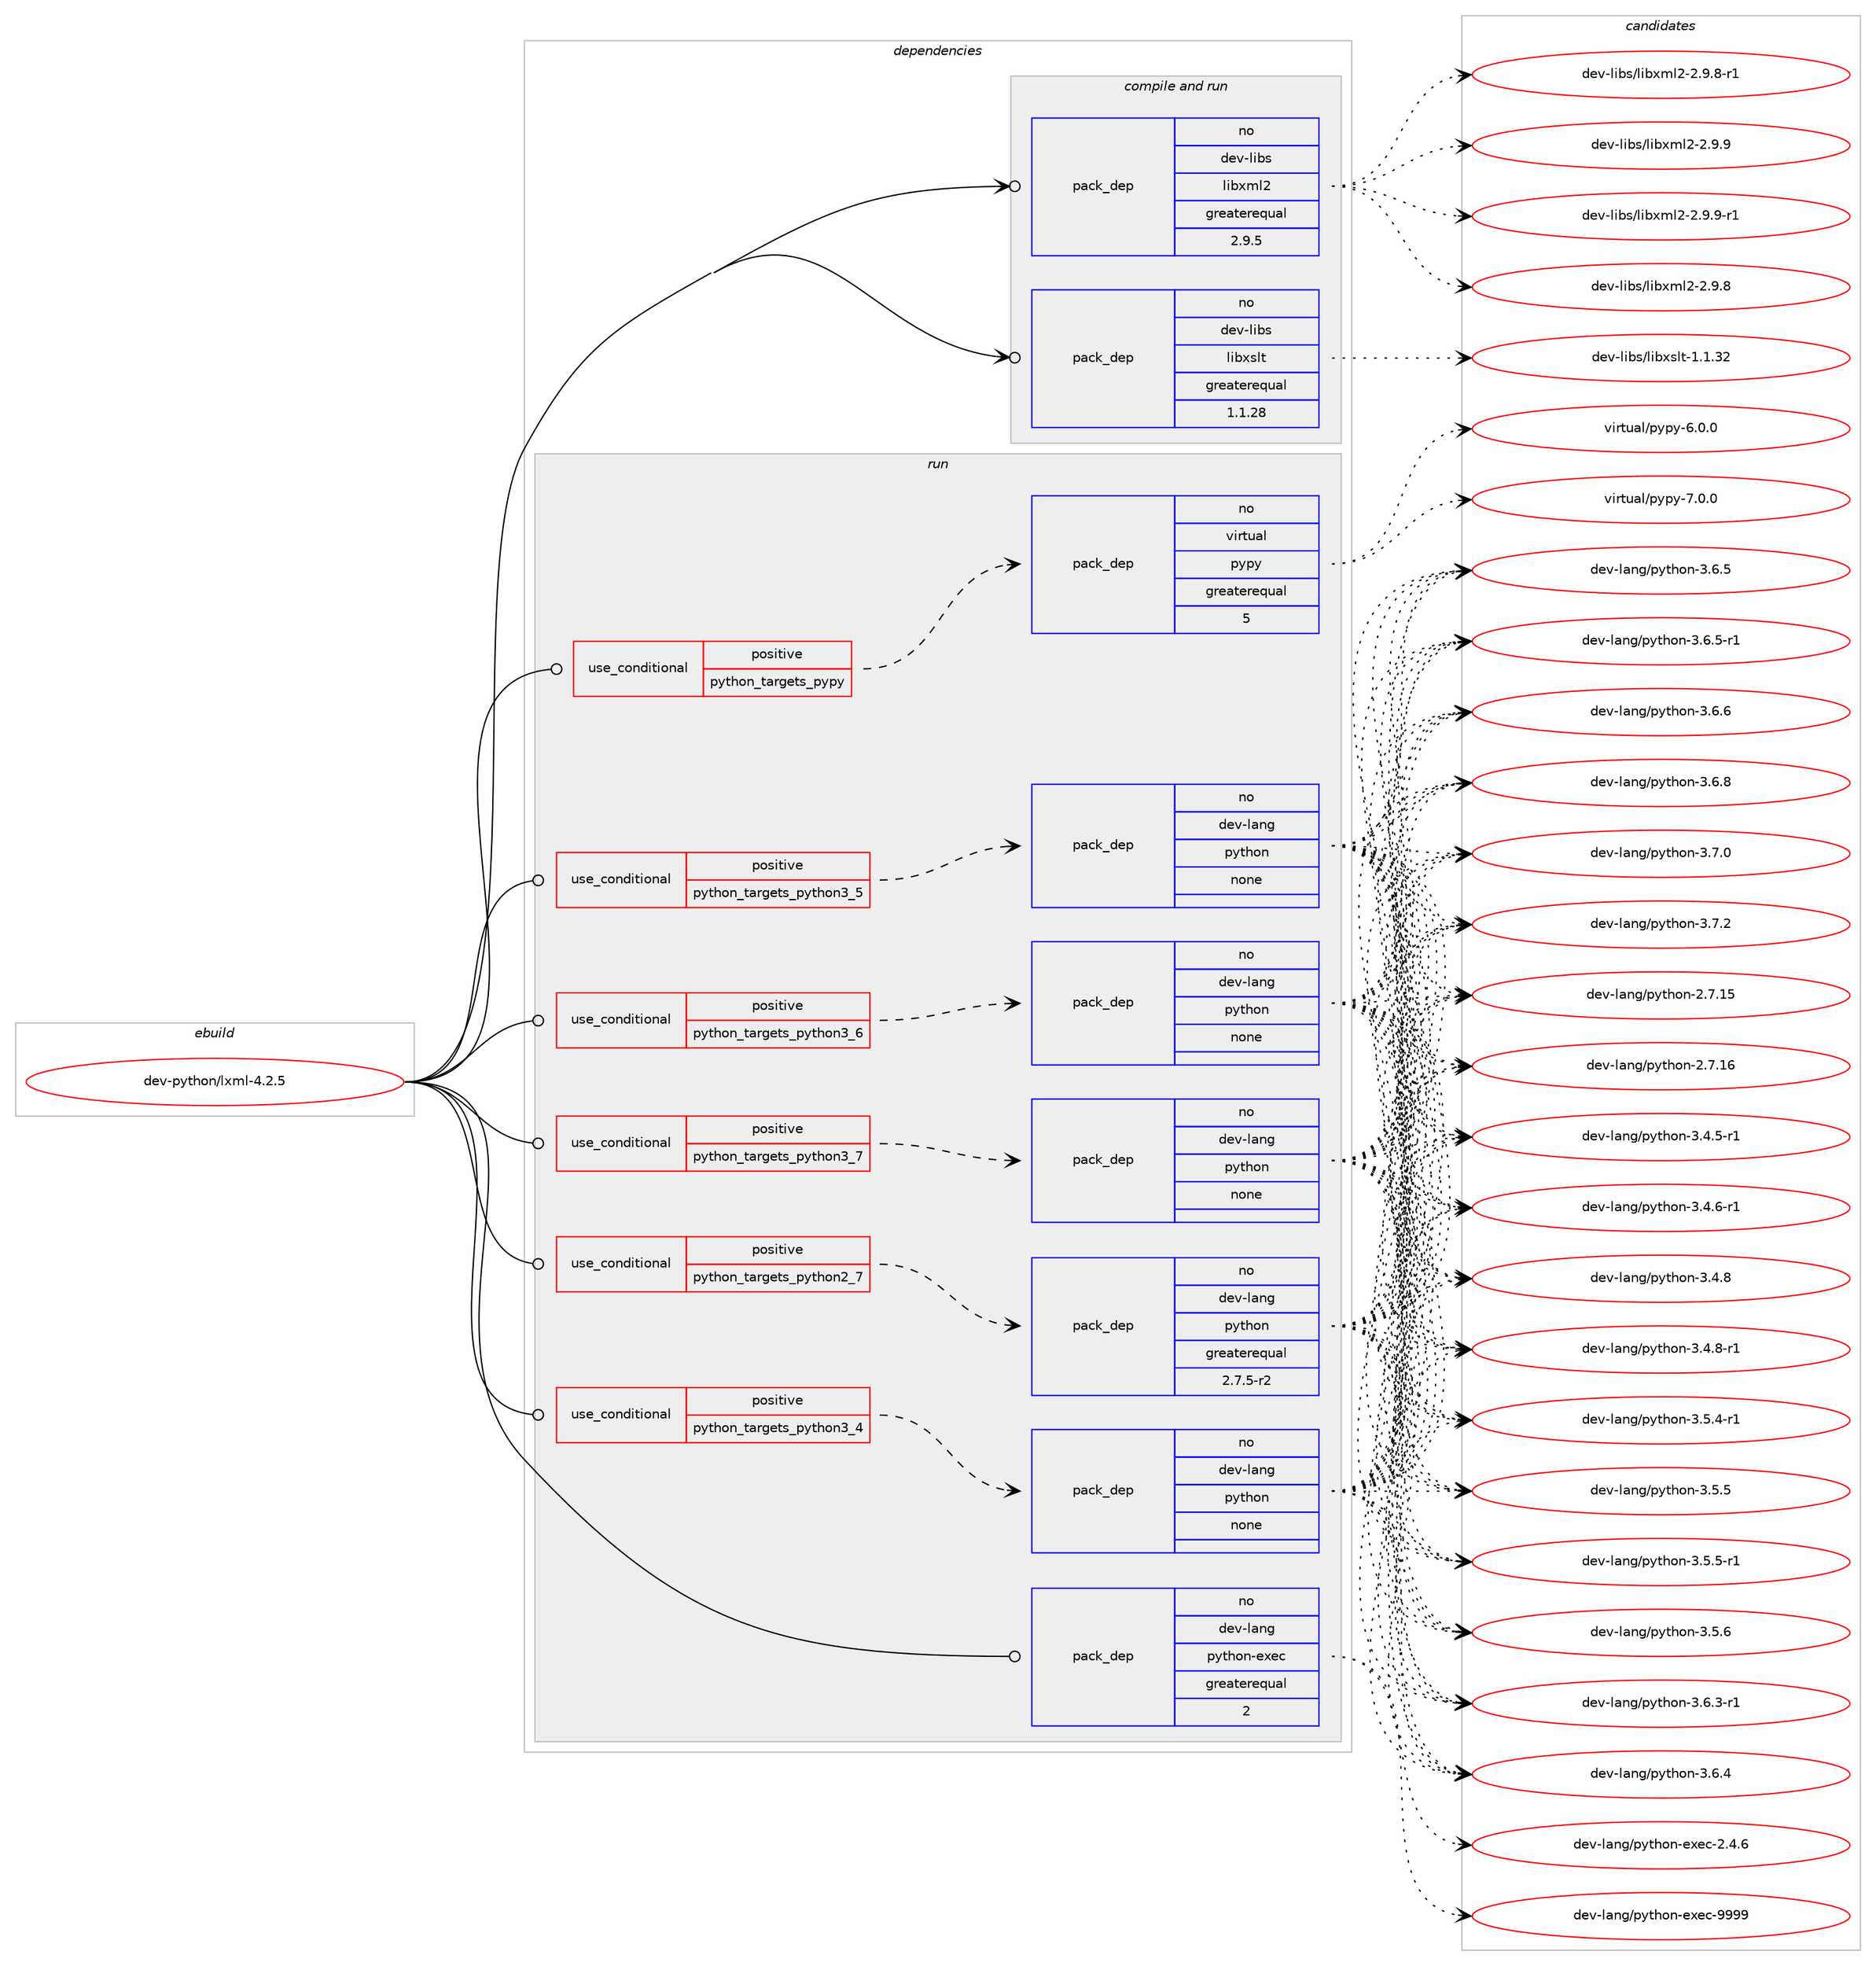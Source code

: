 digraph prolog {

# *************
# Graph options
# *************

newrank=true;
concentrate=true;
compound=true;
graph [rankdir=LR,fontname=Helvetica,fontsize=10,ranksep=1.5];#, ranksep=2.5, nodesep=0.2];
edge  [arrowhead=vee];
node  [fontname=Helvetica,fontsize=10];

# **********
# The ebuild
# **********

subgraph cluster_leftcol {
color=gray;
rank=same;
label=<<i>ebuild</i>>;
id [label="dev-python/lxml-4.2.5", color=red, width=4, href="../dev-python/lxml-4.2.5.svg"];
}

# ****************
# The dependencies
# ****************

subgraph cluster_midcol {
color=gray;
label=<<i>dependencies</i>>;
subgraph cluster_compile {
fillcolor="#eeeeee";
style=filled;
label=<<i>compile</i>>;
}
subgraph cluster_compileandrun {
fillcolor="#eeeeee";
style=filled;
label=<<i>compile and run</i>>;
subgraph pack1017382 {
dependency1417764 [label=<<TABLE BORDER="0" CELLBORDER="1" CELLSPACING="0" CELLPADDING="4" WIDTH="220"><TR><TD ROWSPAN="6" CELLPADDING="30">pack_dep</TD></TR><TR><TD WIDTH="110">no</TD></TR><TR><TD>dev-libs</TD></TR><TR><TD>libxml2</TD></TR><TR><TD>greaterequal</TD></TR><TR><TD>2.9.5</TD></TR></TABLE>>, shape=none, color=blue];
}
id:e -> dependency1417764:w [weight=20,style="solid",arrowhead="odotvee"];
subgraph pack1017383 {
dependency1417765 [label=<<TABLE BORDER="0" CELLBORDER="1" CELLSPACING="0" CELLPADDING="4" WIDTH="220"><TR><TD ROWSPAN="6" CELLPADDING="30">pack_dep</TD></TR><TR><TD WIDTH="110">no</TD></TR><TR><TD>dev-libs</TD></TR><TR><TD>libxslt</TD></TR><TR><TD>greaterequal</TD></TR><TR><TD>1.1.28</TD></TR></TABLE>>, shape=none, color=blue];
}
id:e -> dependency1417765:w [weight=20,style="solid",arrowhead="odotvee"];
}
subgraph cluster_run {
fillcolor="#eeeeee";
style=filled;
label=<<i>run</i>>;
subgraph cond377109 {
dependency1417766 [label=<<TABLE BORDER="0" CELLBORDER="1" CELLSPACING="0" CELLPADDING="4"><TR><TD ROWSPAN="3" CELLPADDING="10">use_conditional</TD></TR><TR><TD>positive</TD></TR><TR><TD>python_targets_pypy</TD></TR></TABLE>>, shape=none, color=red];
subgraph pack1017384 {
dependency1417767 [label=<<TABLE BORDER="0" CELLBORDER="1" CELLSPACING="0" CELLPADDING="4" WIDTH="220"><TR><TD ROWSPAN="6" CELLPADDING="30">pack_dep</TD></TR><TR><TD WIDTH="110">no</TD></TR><TR><TD>virtual</TD></TR><TR><TD>pypy</TD></TR><TR><TD>greaterequal</TD></TR><TR><TD>5</TD></TR></TABLE>>, shape=none, color=blue];
}
dependency1417766:e -> dependency1417767:w [weight=20,style="dashed",arrowhead="vee"];
}
id:e -> dependency1417766:w [weight=20,style="solid",arrowhead="odot"];
subgraph cond377110 {
dependency1417768 [label=<<TABLE BORDER="0" CELLBORDER="1" CELLSPACING="0" CELLPADDING="4"><TR><TD ROWSPAN="3" CELLPADDING="10">use_conditional</TD></TR><TR><TD>positive</TD></TR><TR><TD>python_targets_python2_7</TD></TR></TABLE>>, shape=none, color=red];
subgraph pack1017385 {
dependency1417769 [label=<<TABLE BORDER="0" CELLBORDER="1" CELLSPACING="0" CELLPADDING="4" WIDTH="220"><TR><TD ROWSPAN="6" CELLPADDING="30">pack_dep</TD></TR><TR><TD WIDTH="110">no</TD></TR><TR><TD>dev-lang</TD></TR><TR><TD>python</TD></TR><TR><TD>greaterequal</TD></TR><TR><TD>2.7.5-r2</TD></TR></TABLE>>, shape=none, color=blue];
}
dependency1417768:e -> dependency1417769:w [weight=20,style="dashed",arrowhead="vee"];
}
id:e -> dependency1417768:w [weight=20,style="solid",arrowhead="odot"];
subgraph cond377111 {
dependency1417770 [label=<<TABLE BORDER="0" CELLBORDER="1" CELLSPACING="0" CELLPADDING="4"><TR><TD ROWSPAN="3" CELLPADDING="10">use_conditional</TD></TR><TR><TD>positive</TD></TR><TR><TD>python_targets_python3_4</TD></TR></TABLE>>, shape=none, color=red];
subgraph pack1017386 {
dependency1417771 [label=<<TABLE BORDER="0" CELLBORDER="1" CELLSPACING="0" CELLPADDING="4" WIDTH="220"><TR><TD ROWSPAN="6" CELLPADDING="30">pack_dep</TD></TR><TR><TD WIDTH="110">no</TD></TR><TR><TD>dev-lang</TD></TR><TR><TD>python</TD></TR><TR><TD>none</TD></TR><TR><TD></TD></TR></TABLE>>, shape=none, color=blue];
}
dependency1417770:e -> dependency1417771:w [weight=20,style="dashed",arrowhead="vee"];
}
id:e -> dependency1417770:w [weight=20,style="solid",arrowhead="odot"];
subgraph cond377112 {
dependency1417772 [label=<<TABLE BORDER="0" CELLBORDER="1" CELLSPACING="0" CELLPADDING="4"><TR><TD ROWSPAN="3" CELLPADDING="10">use_conditional</TD></TR><TR><TD>positive</TD></TR><TR><TD>python_targets_python3_5</TD></TR></TABLE>>, shape=none, color=red];
subgraph pack1017387 {
dependency1417773 [label=<<TABLE BORDER="0" CELLBORDER="1" CELLSPACING="0" CELLPADDING="4" WIDTH="220"><TR><TD ROWSPAN="6" CELLPADDING="30">pack_dep</TD></TR><TR><TD WIDTH="110">no</TD></TR><TR><TD>dev-lang</TD></TR><TR><TD>python</TD></TR><TR><TD>none</TD></TR><TR><TD></TD></TR></TABLE>>, shape=none, color=blue];
}
dependency1417772:e -> dependency1417773:w [weight=20,style="dashed",arrowhead="vee"];
}
id:e -> dependency1417772:w [weight=20,style="solid",arrowhead="odot"];
subgraph cond377113 {
dependency1417774 [label=<<TABLE BORDER="0" CELLBORDER="1" CELLSPACING="0" CELLPADDING="4"><TR><TD ROWSPAN="3" CELLPADDING="10">use_conditional</TD></TR><TR><TD>positive</TD></TR><TR><TD>python_targets_python3_6</TD></TR></TABLE>>, shape=none, color=red];
subgraph pack1017388 {
dependency1417775 [label=<<TABLE BORDER="0" CELLBORDER="1" CELLSPACING="0" CELLPADDING="4" WIDTH="220"><TR><TD ROWSPAN="6" CELLPADDING="30">pack_dep</TD></TR><TR><TD WIDTH="110">no</TD></TR><TR><TD>dev-lang</TD></TR><TR><TD>python</TD></TR><TR><TD>none</TD></TR><TR><TD></TD></TR></TABLE>>, shape=none, color=blue];
}
dependency1417774:e -> dependency1417775:w [weight=20,style="dashed",arrowhead="vee"];
}
id:e -> dependency1417774:w [weight=20,style="solid",arrowhead="odot"];
subgraph cond377114 {
dependency1417776 [label=<<TABLE BORDER="0" CELLBORDER="1" CELLSPACING="0" CELLPADDING="4"><TR><TD ROWSPAN="3" CELLPADDING="10">use_conditional</TD></TR><TR><TD>positive</TD></TR><TR><TD>python_targets_python3_7</TD></TR></TABLE>>, shape=none, color=red];
subgraph pack1017389 {
dependency1417777 [label=<<TABLE BORDER="0" CELLBORDER="1" CELLSPACING="0" CELLPADDING="4" WIDTH="220"><TR><TD ROWSPAN="6" CELLPADDING="30">pack_dep</TD></TR><TR><TD WIDTH="110">no</TD></TR><TR><TD>dev-lang</TD></TR><TR><TD>python</TD></TR><TR><TD>none</TD></TR><TR><TD></TD></TR></TABLE>>, shape=none, color=blue];
}
dependency1417776:e -> dependency1417777:w [weight=20,style="dashed",arrowhead="vee"];
}
id:e -> dependency1417776:w [weight=20,style="solid",arrowhead="odot"];
subgraph pack1017390 {
dependency1417778 [label=<<TABLE BORDER="0" CELLBORDER="1" CELLSPACING="0" CELLPADDING="4" WIDTH="220"><TR><TD ROWSPAN="6" CELLPADDING="30">pack_dep</TD></TR><TR><TD WIDTH="110">no</TD></TR><TR><TD>dev-lang</TD></TR><TR><TD>python-exec</TD></TR><TR><TD>greaterequal</TD></TR><TR><TD>2</TD></TR></TABLE>>, shape=none, color=blue];
}
id:e -> dependency1417778:w [weight=20,style="solid",arrowhead="odot"];
}
}

# **************
# The candidates
# **************

subgraph cluster_choices {
rank=same;
color=gray;
label=<<i>candidates</i>>;

subgraph choice1017382 {
color=black;
nodesep=1;
choice1001011184510810598115471081059812010910850455046574656 [label="dev-libs/libxml2-2.9.8", color=red, width=4,href="../dev-libs/libxml2-2.9.8.svg"];
choice10010111845108105981154710810598120109108504550465746564511449 [label="dev-libs/libxml2-2.9.8-r1", color=red, width=4,href="../dev-libs/libxml2-2.9.8-r1.svg"];
choice1001011184510810598115471081059812010910850455046574657 [label="dev-libs/libxml2-2.9.9", color=red, width=4,href="../dev-libs/libxml2-2.9.9.svg"];
choice10010111845108105981154710810598120109108504550465746574511449 [label="dev-libs/libxml2-2.9.9-r1", color=red, width=4,href="../dev-libs/libxml2-2.9.9-r1.svg"];
dependency1417764:e -> choice1001011184510810598115471081059812010910850455046574656:w [style=dotted,weight="100"];
dependency1417764:e -> choice10010111845108105981154710810598120109108504550465746564511449:w [style=dotted,weight="100"];
dependency1417764:e -> choice1001011184510810598115471081059812010910850455046574657:w [style=dotted,weight="100"];
dependency1417764:e -> choice10010111845108105981154710810598120109108504550465746574511449:w [style=dotted,weight="100"];
}
subgraph choice1017383 {
color=black;
nodesep=1;
choice1001011184510810598115471081059812011510811645494649465150 [label="dev-libs/libxslt-1.1.32", color=red, width=4,href="../dev-libs/libxslt-1.1.32.svg"];
dependency1417765:e -> choice1001011184510810598115471081059812011510811645494649465150:w [style=dotted,weight="100"];
}
subgraph choice1017384 {
color=black;
nodesep=1;
choice1181051141161179710847112121112121455446484648 [label="virtual/pypy-6.0.0", color=red, width=4,href="../virtual/pypy-6.0.0.svg"];
choice1181051141161179710847112121112121455546484648 [label="virtual/pypy-7.0.0", color=red, width=4,href="../virtual/pypy-7.0.0.svg"];
dependency1417767:e -> choice1181051141161179710847112121112121455446484648:w [style=dotted,weight="100"];
dependency1417767:e -> choice1181051141161179710847112121112121455546484648:w [style=dotted,weight="100"];
}
subgraph choice1017385 {
color=black;
nodesep=1;
choice10010111845108971101034711212111610411111045504655464953 [label="dev-lang/python-2.7.15", color=red, width=4,href="../dev-lang/python-2.7.15.svg"];
choice10010111845108971101034711212111610411111045504655464954 [label="dev-lang/python-2.7.16", color=red, width=4,href="../dev-lang/python-2.7.16.svg"];
choice1001011184510897110103471121211161041111104551465246534511449 [label="dev-lang/python-3.4.5-r1", color=red, width=4,href="../dev-lang/python-3.4.5-r1.svg"];
choice1001011184510897110103471121211161041111104551465246544511449 [label="dev-lang/python-3.4.6-r1", color=red, width=4,href="../dev-lang/python-3.4.6-r1.svg"];
choice100101118451089711010347112121116104111110455146524656 [label="dev-lang/python-3.4.8", color=red, width=4,href="../dev-lang/python-3.4.8.svg"];
choice1001011184510897110103471121211161041111104551465246564511449 [label="dev-lang/python-3.4.8-r1", color=red, width=4,href="../dev-lang/python-3.4.8-r1.svg"];
choice1001011184510897110103471121211161041111104551465346524511449 [label="dev-lang/python-3.5.4-r1", color=red, width=4,href="../dev-lang/python-3.5.4-r1.svg"];
choice100101118451089711010347112121116104111110455146534653 [label="dev-lang/python-3.5.5", color=red, width=4,href="../dev-lang/python-3.5.5.svg"];
choice1001011184510897110103471121211161041111104551465346534511449 [label="dev-lang/python-3.5.5-r1", color=red, width=4,href="../dev-lang/python-3.5.5-r1.svg"];
choice100101118451089711010347112121116104111110455146534654 [label="dev-lang/python-3.5.6", color=red, width=4,href="../dev-lang/python-3.5.6.svg"];
choice1001011184510897110103471121211161041111104551465446514511449 [label="dev-lang/python-3.6.3-r1", color=red, width=4,href="../dev-lang/python-3.6.3-r1.svg"];
choice100101118451089711010347112121116104111110455146544652 [label="dev-lang/python-3.6.4", color=red, width=4,href="../dev-lang/python-3.6.4.svg"];
choice100101118451089711010347112121116104111110455146544653 [label="dev-lang/python-3.6.5", color=red, width=4,href="../dev-lang/python-3.6.5.svg"];
choice1001011184510897110103471121211161041111104551465446534511449 [label="dev-lang/python-3.6.5-r1", color=red, width=4,href="../dev-lang/python-3.6.5-r1.svg"];
choice100101118451089711010347112121116104111110455146544654 [label="dev-lang/python-3.6.6", color=red, width=4,href="../dev-lang/python-3.6.6.svg"];
choice100101118451089711010347112121116104111110455146544656 [label="dev-lang/python-3.6.8", color=red, width=4,href="../dev-lang/python-3.6.8.svg"];
choice100101118451089711010347112121116104111110455146554648 [label="dev-lang/python-3.7.0", color=red, width=4,href="../dev-lang/python-3.7.0.svg"];
choice100101118451089711010347112121116104111110455146554650 [label="dev-lang/python-3.7.2", color=red, width=4,href="../dev-lang/python-3.7.2.svg"];
dependency1417769:e -> choice10010111845108971101034711212111610411111045504655464953:w [style=dotted,weight="100"];
dependency1417769:e -> choice10010111845108971101034711212111610411111045504655464954:w [style=dotted,weight="100"];
dependency1417769:e -> choice1001011184510897110103471121211161041111104551465246534511449:w [style=dotted,weight="100"];
dependency1417769:e -> choice1001011184510897110103471121211161041111104551465246544511449:w [style=dotted,weight="100"];
dependency1417769:e -> choice100101118451089711010347112121116104111110455146524656:w [style=dotted,weight="100"];
dependency1417769:e -> choice1001011184510897110103471121211161041111104551465246564511449:w [style=dotted,weight="100"];
dependency1417769:e -> choice1001011184510897110103471121211161041111104551465346524511449:w [style=dotted,weight="100"];
dependency1417769:e -> choice100101118451089711010347112121116104111110455146534653:w [style=dotted,weight="100"];
dependency1417769:e -> choice1001011184510897110103471121211161041111104551465346534511449:w [style=dotted,weight="100"];
dependency1417769:e -> choice100101118451089711010347112121116104111110455146534654:w [style=dotted,weight="100"];
dependency1417769:e -> choice1001011184510897110103471121211161041111104551465446514511449:w [style=dotted,weight="100"];
dependency1417769:e -> choice100101118451089711010347112121116104111110455146544652:w [style=dotted,weight="100"];
dependency1417769:e -> choice100101118451089711010347112121116104111110455146544653:w [style=dotted,weight="100"];
dependency1417769:e -> choice1001011184510897110103471121211161041111104551465446534511449:w [style=dotted,weight="100"];
dependency1417769:e -> choice100101118451089711010347112121116104111110455146544654:w [style=dotted,weight="100"];
dependency1417769:e -> choice100101118451089711010347112121116104111110455146544656:w [style=dotted,weight="100"];
dependency1417769:e -> choice100101118451089711010347112121116104111110455146554648:w [style=dotted,weight="100"];
dependency1417769:e -> choice100101118451089711010347112121116104111110455146554650:w [style=dotted,weight="100"];
}
subgraph choice1017386 {
color=black;
nodesep=1;
choice10010111845108971101034711212111610411111045504655464953 [label="dev-lang/python-2.7.15", color=red, width=4,href="../dev-lang/python-2.7.15.svg"];
choice10010111845108971101034711212111610411111045504655464954 [label="dev-lang/python-2.7.16", color=red, width=4,href="../dev-lang/python-2.7.16.svg"];
choice1001011184510897110103471121211161041111104551465246534511449 [label="dev-lang/python-3.4.5-r1", color=red, width=4,href="../dev-lang/python-3.4.5-r1.svg"];
choice1001011184510897110103471121211161041111104551465246544511449 [label="dev-lang/python-3.4.6-r1", color=red, width=4,href="../dev-lang/python-3.4.6-r1.svg"];
choice100101118451089711010347112121116104111110455146524656 [label="dev-lang/python-3.4.8", color=red, width=4,href="../dev-lang/python-3.4.8.svg"];
choice1001011184510897110103471121211161041111104551465246564511449 [label="dev-lang/python-3.4.8-r1", color=red, width=4,href="../dev-lang/python-3.4.8-r1.svg"];
choice1001011184510897110103471121211161041111104551465346524511449 [label="dev-lang/python-3.5.4-r1", color=red, width=4,href="../dev-lang/python-3.5.4-r1.svg"];
choice100101118451089711010347112121116104111110455146534653 [label="dev-lang/python-3.5.5", color=red, width=4,href="../dev-lang/python-3.5.5.svg"];
choice1001011184510897110103471121211161041111104551465346534511449 [label="dev-lang/python-3.5.5-r1", color=red, width=4,href="../dev-lang/python-3.5.5-r1.svg"];
choice100101118451089711010347112121116104111110455146534654 [label="dev-lang/python-3.5.6", color=red, width=4,href="../dev-lang/python-3.5.6.svg"];
choice1001011184510897110103471121211161041111104551465446514511449 [label="dev-lang/python-3.6.3-r1", color=red, width=4,href="../dev-lang/python-3.6.3-r1.svg"];
choice100101118451089711010347112121116104111110455146544652 [label="dev-lang/python-3.6.4", color=red, width=4,href="../dev-lang/python-3.6.4.svg"];
choice100101118451089711010347112121116104111110455146544653 [label="dev-lang/python-3.6.5", color=red, width=4,href="../dev-lang/python-3.6.5.svg"];
choice1001011184510897110103471121211161041111104551465446534511449 [label="dev-lang/python-3.6.5-r1", color=red, width=4,href="../dev-lang/python-3.6.5-r1.svg"];
choice100101118451089711010347112121116104111110455146544654 [label="dev-lang/python-3.6.6", color=red, width=4,href="../dev-lang/python-3.6.6.svg"];
choice100101118451089711010347112121116104111110455146544656 [label="dev-lang/python-3.6.8", color=red, width=4,href="../dev-lang/python-3.6.8.svg"];
choice100101118451089711010347112121116104111110455146554648 [label="dev-lang/python-3.7.0", color=red, width=4,href="../dev-lang/python-3.7.0.svg"];
choice100101118451089711010347112121116104111110455146554650 [label="dev-lang/python-3.7.2", color=red, width=4,href="../dev-lang/python-3.7.2.svg"];
dependency1417771:e -> choice10010111845108971101034711212111610411111045504655464953:w [style=dotted,weight="100"];
dependency1417771:e -> choice10010111845108971101034711212111610411111045504655464954:w [style=dotted,weight="100"];
dependency1417771:e -> choice1001011184510897110103471121211161041111104551465246534511449:w [style=dotted,weight="100"];
dependency1417771:e -> choice1001011184510897110103471121211161041111104551465246544511449:w [style=dotted,weight="100"];
dependency1417771:e -> choice100101118451089711010347112121116104111110455146524656:w [style=dotted,weight="100"];
dependency1417771:e -> choice1001011184510897110103471121211161041111104551465246564511449:w [style=dotted,weight="100"];
dependency1417771:e -> choice1001011184510897110103471121211161041111104551465346524511449:w [style=dotted,weight="100"];
dependency1417771:e -> choice100101118451089711010347112121116104111110455146534653:w [style=dotted,weight="100"];
dependency1417771:e -> choice1001011184510897110103471121211161041111104551465346534511449:w [style=dotted,weight="100"];
dependency1417771:e -> choice100101118451089711010347112121116104111110455146534654:w [style=dotted,weight="100"];
dependency1417771:e -> choice1001011184510897110103471121211161041111104551465446514511449:w [style=dotted,weight="100"];
dependency1417771:e -> choice100101118451089711010347112121116104111110455146544652:w [style=dotted,weight="100"];
dependency1417771:e -> choice100101118451089711010347112121116104111110455146544653:w [style=dotted,weight="100"];
dependency1417771:e -> choice1001011184510897110103471121211161041111104551465446534511449:w [style=dotted,weight="100"];
dependency1417771:e -> choice100101118451089711010347112121116104111110455146544654:w [style=dotted,weight="100"];
dependency1417771:e -> choice100101118451089711010347112121116104111110455146544656:w [style=dotted,weight="100"];
dependency1417771:e -> choice100101118451089711010347112121116104111110455146554648:w [style=dotted,weight="100"];
dependency1417771:e -> choice100101118451089711010347112121116104111110455146554650:w [style=dotted,weight="100"];
}
subgraph choice1017387 {
color=black;
nodesep=1;
choice10010111845108971101034711212111610411111045504655464953 [label="dev-lang/python-2.7.15", color=red, width=4,href="../dev-lang/python-2.7.15.svg"];
choice10010111845108971101034711212111610411111045504655464954 [label="dev-lang/python-2.7.16", color=red, width=4,href="../dev-lang/python-2.7.16.svg"];
choice1001011184510897110103471121211161041111104551465246534511449 [label="dev-lang/python-3.4.5-r1", color=red, width=4,href="../dev-lang/python-3.4.5-r1.svg"];
choice1001011184510897110103471121211161041111104551465246544511449 [label="dev-lang/python-3.4.6-r1", color=red, width=4,href="../dev-lang/python-3.4.6-r1.svg"];
choice100101118451089711010347112121116104111110455146524656 [label="dev-lang/python-3.4.8", color=red, width=4,href="../dev-lang/python-3.4.8.svg"];
choice1001011184510897110103471121211161041111104551465246564511449 [label="dev-lang/python-3.4.8-r1", color=red, width=4,href="../dev-lang/python-3.4.8-r1.svg"];
choice1001011184510897110103471121211161041111104551465346524511449 [label="dev-lang/python-3.5.4-r1", color=red, width=4,href="../dev-lang/python-3.5.4-r1.svg"];
choice100101118451089711010347112121116104111110455146534653 [label="dev-lang/python-3.5.5", color=red, width=4,href="../dev-lang/python-3.5.5.svg"];
choice1001011184510897110103471121211161041111104551465346534511449 [label="dev-lang/python-3.5.5-r1", color=red, width=4,href="../dev-lang/python-3.5.5-r1.svg"];
choice100101118451089711010347112121116104111110455146534654 [label="dev-lang/python-3.5.6", color=red, width=4,href="../dev-lang/python-3.5.6.svg"];
choice1001011184510897110103471121211161041111104551465446514511449 [label="dev-lang/python-3.6.3-r1", color=red, width=4,href="../dev-lang/python-3.6.3-r1.svg"];
choice100101118451089711010347112121116104111110455146544652 [label="dev-lang/python-3.6.4", color=red, width=4,href="../dev-lang/python-3.6.4.svg"];
choice100101118451089711010347112121116104111110455146544653 [label="dev-lang/python-3.6.5", color=red, width=4,href="../dev-lang/python-3.6.5.svg"];
choice1001011184510897110103471121211161041111104551465446534511449 [label="dev-lang/python-3.6.5-r1", color=red, width=4,href="../dev-lang/python-3.6.5-r1.svg"];
choice100101118451089711010347112121116104111110455146544654 [label="dev-lang/python-3.6.6", color=red, width=4,href="../dev-lang/python-3.6.6.svg"];
choice100101118451089711010347112121116104111110455146544656 [label="dev-lang/python-3.6.8", color=red, width=4,href="../dev-lang/python-3.6.8.svg"];
choice100101118451089711010347112121116104111110455146554648 [label="dev-lang/python-3.7.0", color=red, width=4,href="../dev-lang/python-3.7.0.svg"];
choice100101118451089711010347112121116104111110455146554650 [label="dev-lang/python-3.7.2", color=red, width=4,href="../dev-lang/python-3.7.2.svg"];
dependency1417773:e -> choice10010111845108971101034711212111610411111045504655464953:w [style=dotted,weight="100"];
dependency1417773:e -> choice10010111845108971101034711212111610411111045504655464954:w [style=dotted,weight="100"];
dependency1417773:e -> choice1001011184510897110103471121211161041111104551465246534511449:w [style=dotted,weight="100"];
dependency1417773:e -> choice1001011184510897110103471121211161041111104551465246544511449:w [style=dotted,weight="100"];
dependency1417773:e -> choice100101118451089711010347112121116104111110455146524656:w [style=dotted,weight="100"];
dependency1417773:e -> choice1001011184510897110103471121211161041111104551465246564511449:w [style=dotted,weight="100"];
dependency1417773:e -> choice1001011184510897110103471121211161041111104551465346524511449:w [style=dotted,weight="100"];
dependency1417773:e -> choice100101118451089711010347112121116104111110455146534653:w [style=dotted,weight="100"];
dependency1417773:e -> choice1001011184510897110103471121211161041111104551465346534511449:w [style=dotted,weight="100"];
dependency1417773:e -> choice100101118451089711010347112121116104111110455146534654:w [style=dotted,weight="100"];
dependency1417773:e -> choice1001011184510897110103471121211161041111104551465446514511449:w [style=dotted,weight="100"];
dependency1417773:e -> choice100101118451089711010347112121116104111110455146544652:w [style=dotted,weight="100"];
dependency1417773:e -> choice100101118451089711010347112121116104111110455146544653:w [style=dotted,weight="100"];
dependency1417773:e -> choice1001011184510897110103471121211161041111104551465446534511449:w [style=dotted,weight="100"];
dependency1417773:e -> choice100101118451089711010347112121116104111110455146544654:w [style=dotted,weight="100"];
dependency1417773:e -> choice100101118451089711010347112121116104111110455146544656:w [style=dotted,weight="100"];
dependency1417773:e -> choice100101118451089711010347112121116104111110455146554648:w [style=dotted,weight="100"];
dependency1417773:e -> choice100101118451089711010347112121116104111110455146554650:w [style=dotted,weight="100"];
}
subgraph choice1017388 {
color=black;
nodesep=1;
choice10010111845108971101034711212111610411111045504655464953 [label="dev-lang/python-2.7.15", color=red, width=4,href="../dev-lang/python-2.7.15.svg"];
choice10010111845108971101034711212111610411111045504655464954 [label="dev-lang/python-2.7.16", color=red, width=4,href="../dev-lang/python-2.7.16.svg"];
choice1001011184510897110103471121211161041111104551465246534511449 [label="dev-lang/python-3.4.5-r1", color=red, width=4,href="../dev-lang/python-3.4.5-r1.svg"];
choice1001011184510897110103471121211161041111104551465246544511449 [label="dev-lang/python-3.4.6-r1", color=red, width=4,href="../dev-lang/python-3.4.6-r1.svg"];
choice100101118451089711010347112121116104111110455146524656 [label="dev-lang/python-3.4.8", color=red, width=4,href="../dev-lang/python-3.4.8.svg"];
choice1001011184510897110103471121211161041111104551465246564511449 [label="dev-lang/python-3.4.8-r1", color=red, width=4,href="../dev-lang/python-3.4.8-r1.svg"];
choice1001011184510897110103471121211161041111104551465346524511449 [label="dev-lang/python-3.5.4-r1", color=red, width=4,href="../dev-lang/python-3.5.4-r1.svg"];
choice100101118451089711010347112121116104111110455146534653 [label="dev-lang/python-3.5.5", color=red, width=4,href="../dev-lang/python-3.5.5.svg"];
choice1001011184510897110103471121211161041111104551465346534511449 [label="dev-lang/python-3.5.5-r1", color=red, width=4,href="../dev-lang/python-3.5.5-r1.svg"];
choice100101118451089711010347112121116104111110455146534654 [label="dev-lang/python-3.5.6", color=red, width=4,href="../dev-lang/python-3.5.6.svg"];
choice1001011184510897110103471121211161041111104551465446514511449 [label="dev-lang/python-3.6.3-r1", color=red, width=4,href="../dev-lang/python-3.6.3-r1.svg"];
choice100101118451089711010347112121116104111110455146544652 [label="dev-lang/python-3.6.4", color=red, width=4,href="../dev-lang/python-3.6.4.svg"];
choice100101118451089711010347112121116104111110455146544653 [label="dev-lang/python-3.6.5", color=red, width=4,href="../dev-lang/python-3.6.5.svg"];
choice1001011184510897110103471121211161041111104551465446534511449 [label="dev-lang/python-3.6.5-r1", color=red, width=4,href="../dev-lang/python-3.6.5-r1.svg"];
choice100101118451089711010347112121116104111110455146544654 [label="dev-lang/python-3.6.6", color=red, width=4,href="../dev-lang/python-3.6.6.svg"];
choice100101118451089711010347112121116104111110455146544656 [label="dev-lang/python-3.6.8", color=red, width=4,href="../dev-lang/python-3.6.8.svg"];
choice100101118451089711010347112121116104111110455146554648 [label="dev-lang/python-3.7.0", color=red, width=4,href="../dev-lang/python-3.7.0.svg"];
choice100101118451089711010347112121116104111110455146554650 [label="dev-lang/python-3.7.2", color=red, width=4,href="../dev-lang/python-3.7.2.svg"];
dependency1417775:e -> choice10010111845108971101034711212111610411111045504655464953:w [style=dotted,weight="100"];
dependency1417775:e -> choice10010111845108971101034711212111610411111045504655464954:w [style=dotted,weight="100"];
dependency1417775:e -> choice1001011184510897110103471121211161041111104551465246534511449:w [style=dotted,weight="100"];
dependency1417775:e -> choice1001011184510897110103471121211161041111104551465246544511449:w [style=dotted,weight="100"];
dependency1417775:e -> choice100101118451089711010347112121116104111110455146524656:w [style=dotted,weight="100"];
dependency1417775:e -> choice1001011184510897110103471121211161041111104551465246564511449:w [style=dotted,weight="100"];
dependency1417775:e -> choice1001011184510897110103471121211161041111104551465346524511449:w [style=dotted,weight="100"];
dependency1417775:e -> choice100101118451089711010347112121116104111110455146534653:w [style=dotted,weight="100"];
dependency1417775:e -> choice1001011184510897110103471121211161041111104551465346534511449:w [style=dotted,weight="100"];
dependency1417775:e -> choice100101118451089711010347112121116104111110455146534654:w [style=dotted,weight="100"];
dependency1417775:e -> choice1001011184510897110103471121211161041111104551465446514511449:w [style=dotted,weight="100"];
dependency1417775:e -> choice100101118451089711010347112121116104111110455146544652:w [style=dotted,weight="100"];
dependency1417775:e -> choice100101118451089711010347112121116104111110455146544653:w [style=dotted,weight="100"];
dependency1417775:e -> choice1001011184510897110103471121211161041111104551465446534511449:w [style=dotted,weight="100"];
dependency1417775:e -> choice100101118451089711010347112121116104111110455146544654:w [style=dotted,weight="100"];
dependency1417775:e -> choice100101118451089711010347112121116104111110455146544656:w [style=dotted,weight="100"];
dependency1417775:e -> choice100101118451089711010347112121116104111110455146554648:w [style=dotted,weight="100"];
dependency1417775:e -> choice100101118451089711010347112121116104111110455146554650:w [style=dotted,weight="100"];
}
subgraph choice1017389 {
color=black;
nodesep=1;
choice10010111845108971101034711212111610411111045504655464953 [label="dev-lang/python-2.7.15", color=red, width=4,href="../dev-lang/python-2.7.15.svg"];
choice10010111845108971101034711212111610411111045504655464954 [label="dev-lang/python-2.7.16", color=red, width=4,href="../dev-lang/python-2.7.16.svg"];
choice1001011184510897110103471121211161041111104551465246534511449 [label="dev-lang/python-3.4.5-r1", color=red, width=4,href="../dev-lang/python-3.4.5-r1.svg"];
choice1001011184510897110103471121211161041111104551465246544511449 [label="dev-lang/python-3.4.6-r1", color=red, width=4,href="../dev-lang/python-3.4.6-r1.svg"];
choice100101118451089711010347112121116104111110455146524656 [label="dev-lang/python-3.4.8", color=red, width=4,href="../dev-lang/python-3.4.8.svg"];
choice1001011184510897110103471121211161041111104551465246564511449 [label="dev-lang/python-3.4.8-r1", color=red, width=4,href="../dev-lang/python-3.4.8-r1.svg"];
choice1001011184510897110103471121211161041111104551465346524511449 [label="dev-lang/python-3.5.4-r1", color=red, width=4,href="../dev-lang/python-3.5.4-r1.svg"];
choice100101118451089711010347112121116104111110455146534653 [label="dev-lang/python-3.5.5", color=red, width=4,href="../dev-lang/python-3.5.5.svg"];
choice1001011184510897110103471121211161041111104551465346534511449 [label="dev-lang/python-3.5.5-r1", color=red, width=4,href="../dev-lang/python-3.5.5-r1.svg"];
choice100101118451089711010347112121116104111110455146534654 [label="dev-lang/python-3.5.6", color=red, width=4,href="../dev-lang/python-3.5.6.svg"];
choice1001011184510897110103471121211161041111104551465446514511449 [label="dev-lang/python-3.6.3-r1", color=red, width=4,href="../dev-lang/python-3.6.3-r1.svg"];
choice100101118451089711010347112121116104111110455146544652 [label="dev-lang/python-3.6.4", color=red, width=4,href="../dev-lang/python-3.6.4.svg"];
choice100101118451089711010347112121116104111110455146544653 [label="dev-lang/python-3.6.5", color=red, width=4,href="../dev-lang/python-3.6.5.svg"];
choice1001011184510897110103471121211161041111104551465446534511449 [label="dev-lang/python-3.6.5-r1", color=red, width=4,href="../dev-lang/python-3.6.5-r1.svg"];
choice100101118451089711010347112121116104111110455146544654 [label="dev-lang/python-3.6.6", color=red, width=4,href="../dev-lang/python-3.6.6.svg"];
choice100101118451089711010347112121116104111110455146544656 [label="dev-lang/python-3.6.8", color=red, width=4,href="../dev-lang/python-3.6.8.svg"];
choice100101118451089711010347112121116104111110455146554648 [label="dev-lang/python-3.7.0", color=red, width=4,href="../dev-lang/python-3.7.0.svg"];
choice100101118451089711010347112121116104111110455146554650 [label="dev-lang/python-3.7.2", color=red, width=4,href="../dev-lang/python-3.7.2.svg"];
dependency1417777:e -> choice10010111845108971101034711212111610411111045504655464953:w [style=dotted,weight="100"];
dependency1417777:e -> choice10010111845108971101034711212111610411111045504655464954:w [style=dotted,weight="100"];
dependency1417777:e -> choice1001011184510897110103471121211161041111104551465246534511449:w [style=dotted,weight="100"];
dependency1417777:e -> choice1001011184510897110103471121211161041111104551465246544511449:w [style=dotted,weight="100"];
dependency1417777:e -> choice100101118451089711010347112121116104111110455146524656:w [style=dotted,weight="100"];
dependency1417777:e -> choice1001011184510897110103471121211161041111104551465246564511449:w [style=dotted,weight="100"];
dependency1417777:e -> choice1001011184510897110103471121211161041111104551465346524511449:w [style=dotted,weight="100"];
dependency1417777:e -> choice100101118451089711010347112121116104111110455146534653:w [style=dotted,weight="100"];
dependency1417777:e -> choice1001011184510897110103471121211161041111104551465346534511449:w [style=dotted,weight="100"];
dependency1417777:e -> choice100101118451089711010347112121116104111110455146534654:w [style=dotted,weight="100"];
dependency1417777:e -> choice1001011184510897110103471121211161041111104551465446514511449:w [style=dotted,weight="100"];
dependency1417777:e -> choice100101118451089711010347112121116104111110455146544652:w [style=dotted,weight="100"];
dependency1417777:e -> choice100101118451089711010347112121116104111110455146544653:w [style=dotted,weight="100"];
dependency1417777:e -> choice1001011184510897110103471121211161041111104551465446534511449:w [style=dotted,weight="100"];
dependency1417777:e -> choice100101118451089711010347112121116104111110455146544654:w [style=dotted,weight="100"];
dependency1417777:e -> choice100101118451089711010347112121116104111110455146544656:w [style=dotted,weight="100"];
dependency1417777:e -> choice100101118451089711010347112121116104111110455146554648:w [style=dotted,weight="100"];
dependency1417777:e -> choice100101118451089711010347112121116104111110455146554650:w [style=dotted,weight="100"];
}
subgraph choice1017390 {
color=black;
nodesep=1;
choice1001011184510897110103471121211161041111104510112010199455046524654 [label="dev-lang/python-exec-2.4.6", color=red, width=4,href="../dev-lang/python-exec-2.4.6.svg"];
choice10010111845108971101034711212111610411111045101120101994557575757 [label="dev-lang/python-exec-9999", color=red, width=4,href="../dev-lang/python-exec-9999.svg"];
dependency1417778:e -> choice1001011184510897110103471121211161041111104510112010199455046524654:w [style=dotted,weight="100"];
dependency1417778:e -> choice10010111845108971101034711212111610411111045101120101994557575757:w [style=dotted,weight="100"];
}
}

}
